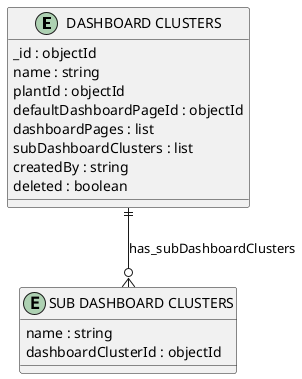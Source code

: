@startuml DASHBOARD_CLUSTERS_Diagram

entity "DASHBOARD CLUSTERS" as DASHBOARD_CLUSTERS {
  _id : objectId
  name : string
  plantId : objectId
  defaultDashboardPageId : objectId
  dashboardPages : list
  subDashboardClusters : list
  createdBy : string
  deleted : boolean
}

entity "SUB DASHBOARD CLUSTERS" as SUB_DASHBOARD_CLUSTERS {
  name : string
  dashboardClusterId : objectId
}

' // Relationships
DASHBOARD_CLUSTERS ||--o{ SUB_DASHBOARD_CLUSTERS : has_subDashboardClusters
@enduml